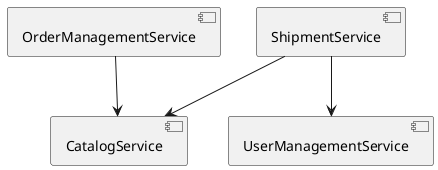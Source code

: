 @startuml
[OrderManagementService]
[UserManagementService]
[ShipmentService]
[CatalogService]

[OrderManagementService] --> [CatalogService]
[ShipmentService] --> [UserManagementService]
[ShipmentService] --> [CatalogService]

@enduml